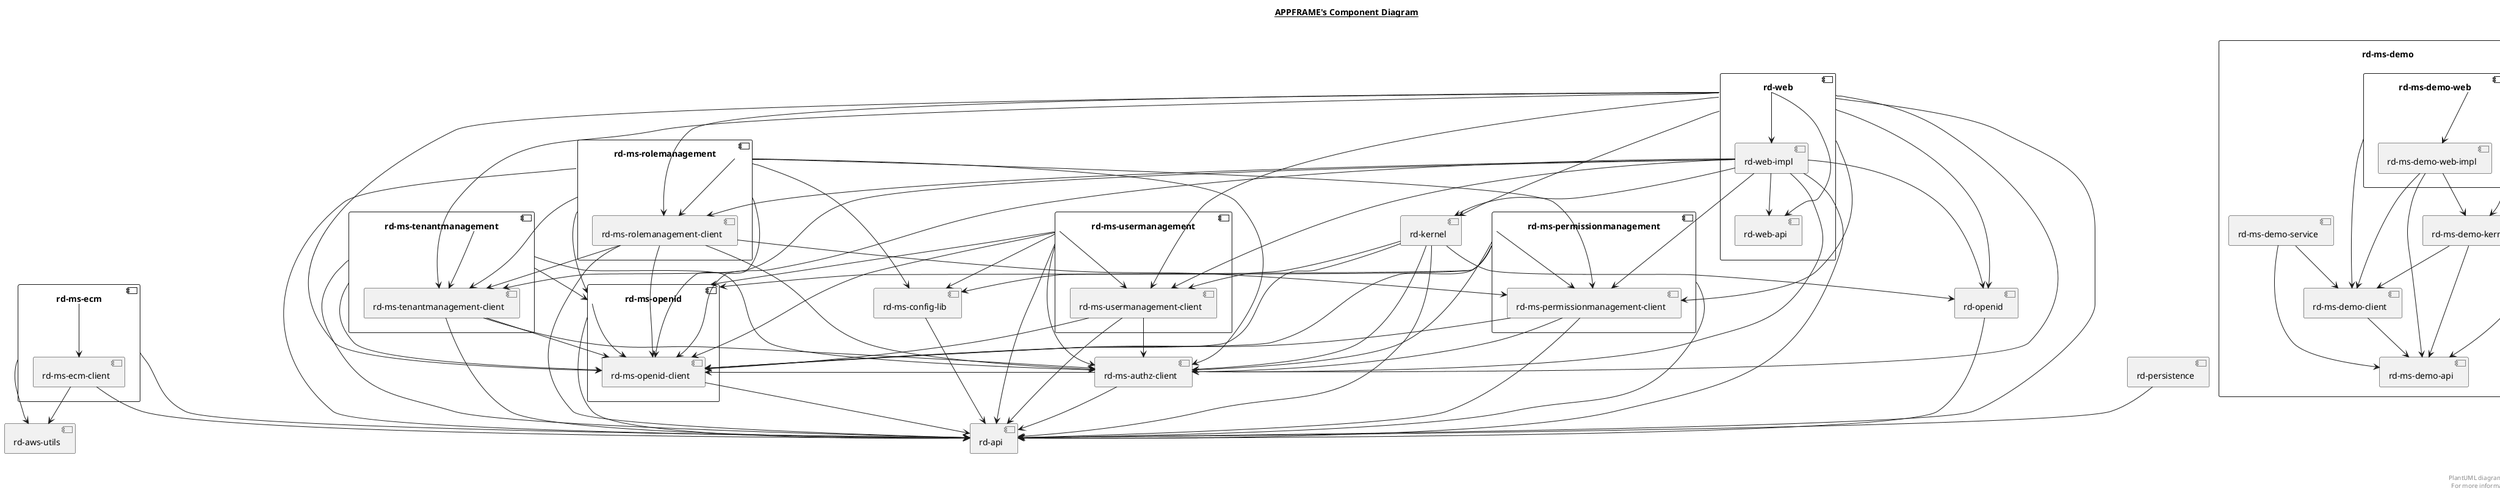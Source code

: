 @startuml

title __APPFRAME's Component Diagram__\n

  component "rd-web" {
        [rd-web-impl]
        [rd-web-api]
  }


  component "rd-ms-ecm" {
        [rd-ms-ecm-client]
  }


  component "rd-ms-demo" {
        [rd-ms-demo-service]
        [rd-ms-demo-client]
        [rd-ms-demo-kernel]
        [rd-ms-demo-api]
        [rd-ms-demo-web]
    component "rd-ms-demo-web" {
          [rd-ms-demo-web-impl]
    }


  }


  component "rd-ms-openid" {
        [rd-ms-openid-client]
  }


  component "rd-service-generator" {
        [archetype-resources]
  }


  component "rd-ms-usermanagement" {
        [rd-ms-usermanagement-client]
  }


  component "rd-ms-rolemanagement" {
        [rd-ms-rolemanagement-client]
  }


  component "rd-ms-tenantmanagement" {
        [rd-ms-tenantmanagement-client]
  }


  component "rd-ms-permissionmanagement" {
        [rd-ms-permissionmanagement-client]
  }


  [rd-kernel] --> [rd-api]
  [rd-kernel] --> [rd-ms-authz-client]
  [rd-kernel] --> [rd-ms-openid-client]
  [rd-kernel] --> [rd-ms-usermanagement-client]
  [rd-kernel] --> [rd-openid]
  [rd-ms-authz-client] --> [rd-api]
  [rd-ms-authz-client] --> [rd-ms-openid-client]
  [rd-ms-config-lib] --> [rd-api]
  [rd-ms-demo-client] --> [rd-ms-demo-api]
  [rd-ms-demo-kernel] --> [rd-ms-demo-api]
  [rd-ms-demo-kernel] --> [rd-ms-demo-client]
  [rd-ms-demo-service] --> [rd-ms-demo-api]
  [rd-ms-demo-service] --> [rd-ms-demo-client]
  [rd-ms-demo-web] --> [rd-ms-demo-api]
  [rd-ms-demo-web] --> [rd-ms-demo-client]
  [rd-ms-demo-web] --> [rd-ms-demo-kernel]
  [rd-ms-demo-web] --> [rd-ms-demo-web-impl]
  [rd-ms-demo-web-impl] --> [rd-ms-demo-api]
  [rd-ms-demo-web-impl] --> [rd-ms-demo-client]
  [rd-ms-demo-web-impl] --> [rd-ms-demo-kernel]
  [rd-ms-ecm] --> [rd-api]
  [rd-ms-ecm] --> [rd-aws-utils]
  [rd-ms-ecm] --> [rd-ms-ecm-client]
  [rd-ms-ecm-client] --> [rd-api]
  [rd-ms-ecm-client] --> [rd-aws-utils]
  [rd-ms-openid] --> [rd-api]
  [rd-ms-openid] --> [rd-ms-openid-client]
  [rd-ms-openid-client] --> [rd-api]
  [rd-ms-permissionmanagement] --> [rd-api]
  [rd-ms-permissionmanagement] --> [rd-ms-authz-client]
  [rd-ms-permissionmanagement] --> [rd-ms-config-lib]
  [rd-ms-permissionmanagement] --> [rd-ms-openid]
  [rd-ms-permissionmanagement] --> [rd-ms-openid-client]
  [rd-ms-permissionmanagement] --> [rd-ms-permissionmanagement-client]
  [rd-ms-permissionmanagement-client] --> [rd-api]
  [rd-ms-permissionmanagement-client] --> [rd-ms-authz-client]
  [rd-ms-permissionmanagement-client] --> [rd-ms-openid-client]
  [rd-ms-rolemanagement] --> [rd-api]
  [rd-ms-rolemanagement] --> [rd-ms-authz-client]
  [rd-ms-rolemanagement] --> [rd-ms-config-lib]
  [rd-ms-rolemanagement] --> [rd-ms-openid]
  [rd-ms-rolemanagement] --> [rd-ms-openid-client]
  [rd-ms-rolemanagement] --> [rd-ms-permissionmanagement-client]
  [rd-ms-rolemanagement] --> [rd-ms-rolemanagement-client]
  [rd-ms-rolemanagement] --> [rd-ms-tenantmanagement-client]
  [rd-ms-rolemanagement-client] --> [rd-api]
  [rd-ms-rolemanagement-client] --> [rd-ms-authz-client]
  [rd-ms-rolemanagement-client] --> [rd-ms-openid-client]
  [rd-ms-rolemanagement-client] --> [rd-ms-permissionmanagement-client]
  [rd-ms-rolemanagement-client] --> [rd-ms-tenantmanagement-client]
  [rd-ms-tenantmanagement] --> [rd-api]
  [rd-ms-tenantmanagement] --> [rd-ms-authz-client]
  [rd-ms-tenantmanagement] --> [rd-ms-openid]
  [rd-ms-tenantmanagement] --> [rd-ms-openid-client]
  [rd-ms-tenantmanagement] --> [rd-ms-tenantmanagement-client]
  [rd-ms-tenantmanagement-client] --> [rd-api]
  [rd-ms-tenantmanagement-client] --> [rd-ms-authz-client]
  [rd-ms-tenantmanagement-client] --> [rd-ms-openid-client]
  [rd-ms-usermanagement] --> [rd-api]
  [rd-ms-usermanagement] --> [rd-ms-authz-client]
  [rd-ms-usermanagement] --> [rd-ms-config-lib]
  [rd-ms-usermanagement] --> [rd-ms-openid]
  [rd-ms-usermanagement] --> [rd-ms-openid-client]
  [rd-ms-usermanagement] --> [rd-ms-usermanagement-client]
  [rd-ms-usermanagement-client] --> [rd-api]
  [rd-ms-usermanagement-client] --> [rd-ms-authz-client]
  [rd-ms-usermanagement-client] --> [rd-ms-openid-client]
  [rd-openid] --> [rd-api]
  [rd-persistence] --> [rd-api]
  [rd-web] --> [rd-api]
  [rd-web] --> [rd-kernel]
  [rd-web] --> [rd-ms-authz-client]
  [rd-web] --> [rd-ms-openid-client]
  [rd-web] --> [rd-ms-permissionmanagement-client]
  [rd-web] --> [rd-ms-rolemanagement-client]
  [rd-web] --> [rd-ms-tenantmanagement-client]
  [rd-web] --> [rd-ms-usermanagement-client]
  [rd-web] --> [rd-openid]
  [rd-web] --> [rd-web-api]
  [rd-web] --> [rd-web-impl]
  [rd-web-impl] --> [rd-api]
  [rd-web-impl] --> [rd-kernel]
  [rd-web-impl] --> [rd-ms-authz-client]
  [rd-web-impl] --> [rd-ms-openid-client]
  [rd-web-impl] --> [rd-ms-permissionmanagement-client]
  [rd-web-impl] --> [rd-ms-rolemanagement-client]
  [rd-web-impl] --> [rd-ms-tenantmanagement-client]
  [rd-web-impl] --> [rd-ms-usermanagement-client]
  [rd-web-impl] --> [rd-openid]
  [rd-web-impl] --> [rd-web-api]


right footer


PlantUML diagram generated by SketchIt! (https://bitbucket.org/pmesmeur/sketch.it)
For more information about this tool, please contact philippe.mesmeur@gmail.com
endfooter

@enduml

